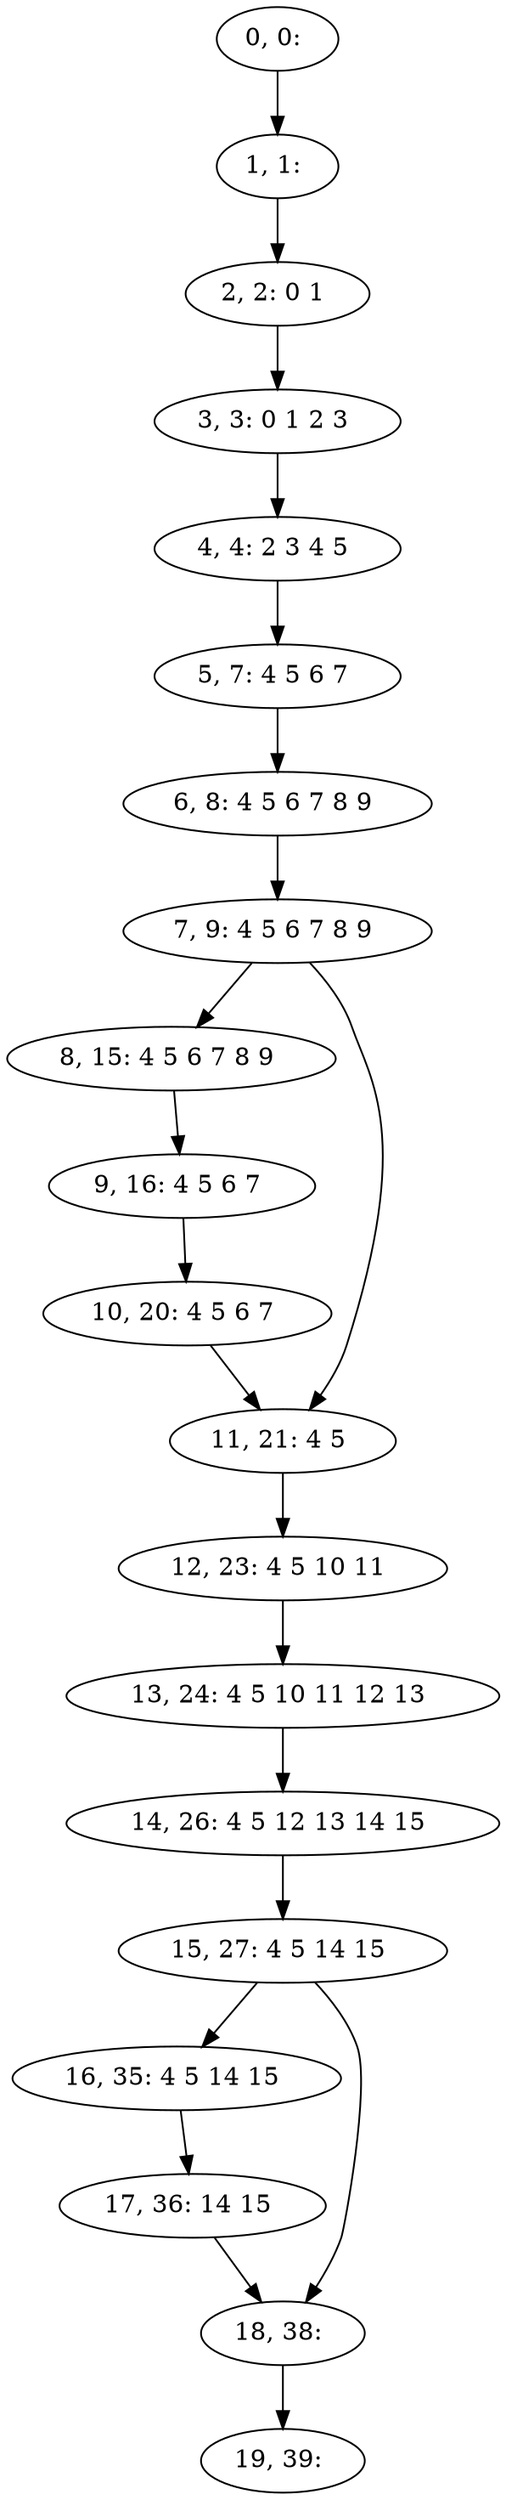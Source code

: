 digraph G {
0[label="0, 0: "];
1[label="1, 1: "];
2[label="2, 2: 0 1 "];
3[label="3, 3: 0 1 2 3 "];
4[label="4, 4: 2 3 4 5 "];
5[label="5, 7: 4 5 6 7 "];
6[label="6, 8: 4 5 6 7 8 9 "];
7[label="7, 9: 4 5 6 7 8 9 "];
8[label="8, 15: 4 5 6 7 8 9 "];
9[label="9, 16: 4 5 6 7 "];
10[label="10, 20: 4 5 6 7 "];
11[label="11, 21: 4 5 "];
12[label="12, 23: 4 5 10 11 "];
13[label="13, 24: 4 5 10 11 12 13 "];
14[label="14, 26: 4 5 12 13 14 15 "];
15[label="15, 27: 4 5 14 15 "];
16[label="16, 35: 4 5 14 15 "];
17[label="17, 36: 14 15 "];
18[label="18, 38: "];
19[label="19, 39: "];
0->1 ;
1->2 ;
2->3 ;
3->4 ;
4->5 ;
5->6 ;
6->7 ;
7->8 ;
7->11 ;
8->9 ;
9->10 ;
10->11 ;
11->12 ;
12->13 ;
13->14 ;
14->15 ;
15->16 ;
15->18 ;
16->17 ;
17->18 ;
18->19 ;
}
